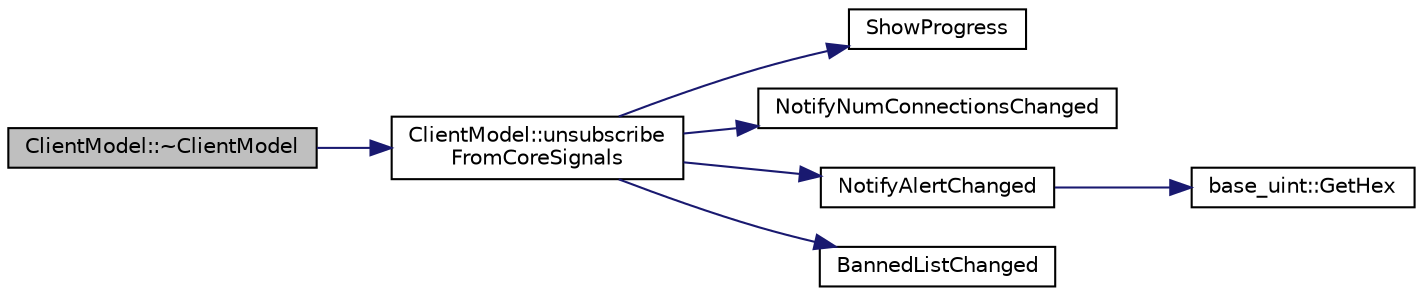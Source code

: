 digraph "ClientModel::~ClientModel"
{
  edge [fontname="Helvetica",fontsize="10",labelfontname="Helvetica",labelfontsize="10"];
  node [fontname="Helvetica",fontsize="10",shape=record];
  rankdir="LR";
  Node140 [label="ClientModel::~ClientModel",height=0.2,width=0.4,color="black", fillcolor="grey75", style="filled", fontcolor="black"];
  Node140 -> Node141 [color="midnightblue",fontsize="10",style="solid",fontname="Helvetica"];
  Node141 [label="ClientModel::unsubscribe\lFromCoreSignals",height=0.2,width=0.4,color="black", fillcolor="white", style="filled",URL="$df/d25/class_client_model.html#ad23e386af881b7091b7d7f00af1b2a18"];
  Node141 -> Node142 [color="midnightblue",fontsize="10",style="solid",fontname="Helvetica"];
  Node142 [label="ShowProgress",height=0.2,width=0.4,color="black", fillcolor="white", style="filled",URL="$d9/d3d/clientmodel_8cpp.html#a2a0f0b996679bcf94acb2c877ee2e497"];
  Node141 -> Node143 [color="midnightblue",fontsize="10",style="solid",fontname="Helvetica"];
  Node143 [label="NotifyNumConnectionsChanged",height=0.2,width=0.4,color="black", fillcolor="white", style="filled",URL="$d9/d3d/clientmodel_8cpp.html#ab423505e8b4ea206176a9a97521e2e6c"];
  Node141 -> Node144 [color="midnightblue",fontsize="10",style="solid",fontname="Helvetica"];
  Node144 [label="NotifyAlertChanged",height=0.2,width=0.4,color="black", fillcolor="white", style="filled",URL="$d9/d3d/clientmodel_8cpp.html#a56d7176c1c1b26f7108c096790d136d8"];
  Node144 -> Node145 [color="midnightblue",fontsize="10",style="solid",fontname="Helvetica"];
  Node145 [label="base_uint::GetHex",height=0.2,width=0.4,color="black", fillcolor="white", style="filled",URL="$da/df7/classbase__uint.html#ae5e7b7481de91ebead20eebd5d685441"];
  Node141 -> Node146 [color="midnightblue",fontsize="10",style="solid",fontname="Helvetica"];
  Node146 [label="BannedListChanged",height=0.2,width=0.4,color="black", fillcolor="white", style="filled",URL="$d9/d3d/clientmodel_8cpp.html#aea8027a0ce17274cceb2f49cba1e7220"];
}
